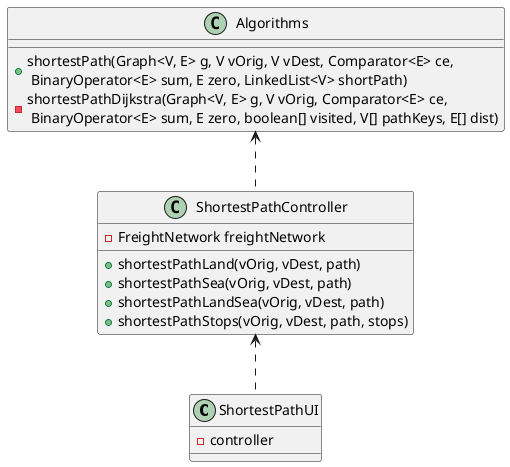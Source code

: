 @startuml
'https://plantuml.com/class-diagram

class ShortestPathUI {
- controller
}

class ShortestPathController {
- FreightNetwork freightNetwork
+ shortestPathLand(vOrig, vDest, path)
+ shortestPathSea(vOrig, vDest, path)
+ shortestPathLandSea(vOrig, vDest, path)
+ shortestPathStops(vOrig, vDest, path, stops)
}

class Algorithms {
+ shortestPath(Graph<V, E> g, V vOrig, V vDest, Comparator<E> ce,\n BinaryOperator<E> sum, E zero, LinkedList<V> shortPath)
- shortestPathDijkstra(Graph<V, E> g, V vOrig, Comparator<E> ce,\n BinaryOperator<E> sum, E zero, boolean[] visited, V[] pathKeys, E[] dist)
}

ShortestPathController <.. ShortestPathUI
Algorithms <.. ShortestPathController

@enduml